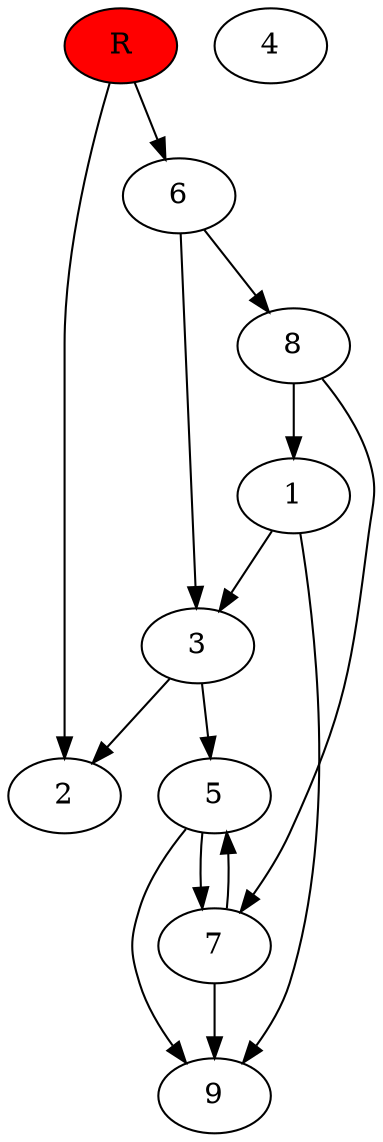 digraph prb54165 {
	1
	2
	3
	4
	5
	6
	7
	8
	R [fillcolor="#ff0000" style=filled]
	1 -> 3
	1 -> 9
	3 -> 2
	3 -> 5
	5 -> 7
	5 -> 9
	6 -> 3
	6 -> 8
	7 -> 5
	7 -> 9
	8 -> 1
	8 -> 7
	R -> 2
	R -> 6
}
